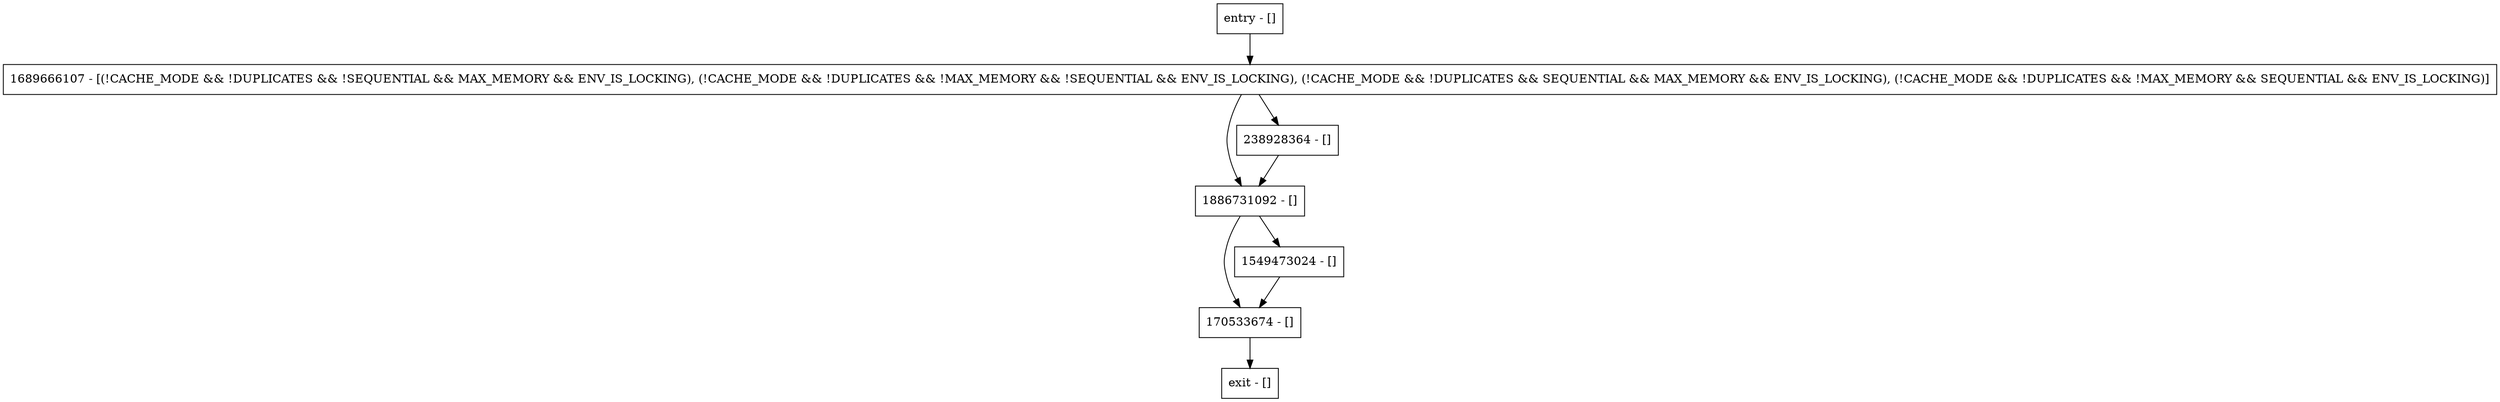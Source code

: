 digraph getFileSummary {
node [shape=record];
1886731092 [label="1886731092 - []"];
entry [label="entry - []"];
exit [label="exit - []"];
1689666107 [label="1689666107 - [(!CACHE_MODE && !DUPLICATES && !SEQUENTIAL && MAX_MEMORY && ENV_IS_LOCKING), (!CACHE_MODE && !DUPLICATES && !MAX_MEMORY && !SEQUENTIAL && ENV_IS_LOCKING), (!CACHE_MODE && !DUPLICATES && SEQUENTIAL && MAX_MEMORY && ENV_IS_LOCKING), (!CACHE_MODE && !DUPLICATES && !MAX_MEMORY && SEQUENTIAL && ENV_IS_LOCKING)]"];
170533674 [label="170533674 - []"];
238928364 [label="238928364 - []"];
1549473024 [label="1549473024 - []"];
entry;
exit;
1886731092 -> 170533674;
1886731092 -> 1549473024;
entry -> 1689666107;
1689666107 -> 1886731092;
1689666107 -> 238928364;
170533674 -> exit;
238928364 -> 1886731092;
1549473024 -> 170533674;
}
